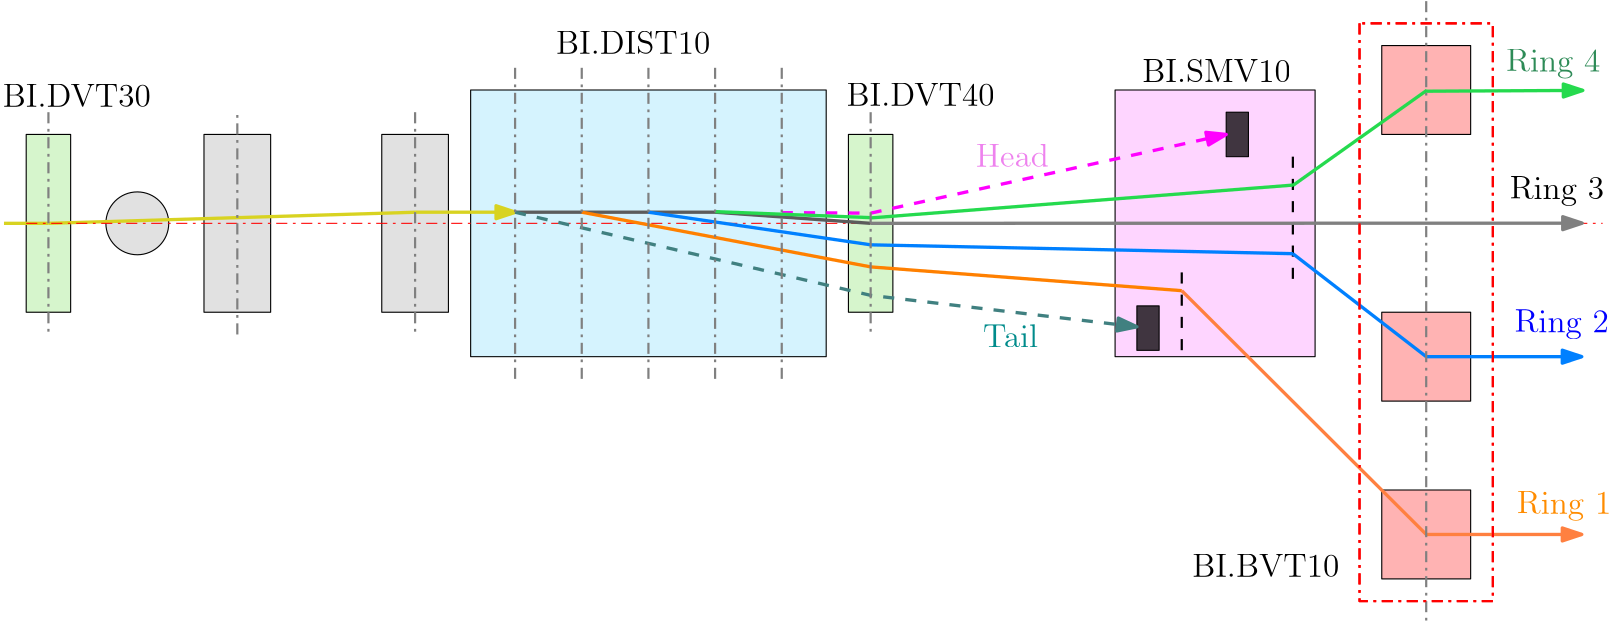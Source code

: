 <?xml version="1.0"?>
<!DOCTYPE ipe SYSTEM "ipe.dtd">
<ipe version="70218" creator="Ipe 7.2.24">
<info created="D:20220323162813" modified="D:20220323174515"/>
<ipestyle name="basic">
<symbol name="arrow/arc(spx)">
<path stroke="sym-stroke" fill="sym-stroke" pen="sym-pen">
0 0 m
-1 0.333 l
-1 -0.333 l
h
</path>
</symbol>
<symbol name="arrow/farc(spx)">
<path stroke="sym-stroke" fill="white" pen="sym-pen">
0 0 m
-1 0.333 l
-1 -0.333 l
h
</path>
</symbol>
<symbol name="arrow/ptarc(spx)">
<path stroke="sym-stroke" fill="sym-stroke" pen="sym-pen">
0 0 m
-1 0.333 l
-0.8 0 l
-1 -0.333 l
h
</path>
</symbol>
<symbol name="arrow/fptarc(spx)">
<path stroke="sym-stroke" fill="white" pen="sym-pen">
0 0 m
-1 0.333 l
-0.8 0 l
-1 -0.333 l
h
</path>
</symbol>
<symbol name="mark/circle(sx)" transformations="translations">
<path fill="sym-stroke">
0.6 0 0 0.6 0 0 e
0.4 0 0 0.4 0 0 e
</path>
</symbol>
<symbol name="mark/disk(sx)" transformations="translations">
<path fill="sym-stroke">
0.6 0 0 0.6 0 0 e
</path>
</symbol>
<symbol name="mark/fdisk(sfx)" transformations="translations">
<group>
<path fill="sym-fill">
0.5 0 0 0.5 0 0 e
</path>
<path fill="sym-stroke" fillrule="eofill">
0.6 0 0 0.6 0 0 e
0.4 0 0 0.4 0 0 e
</path>
</group>
</symbol>
<symbol name="mark/box(sx)" transformations="translations">
<path fill="sym-stroke" fillrule="eofill">
-0.6 -0.6 m
0.6 -0.6 l
0.6 0.6 l
-0.6 0.6 l
h
-0.4 -0.4 m
0.4 -0.4 l
0.4 0.4 l
-0.4 0.4 l
h
</path>
</symbol>
<symbol name="mark/square(sx)" transformations="translations">
<path fill="sym-stroke">
-0.6 -0.6 m
0.6 -0.6 l
0.6 0.6 l
-0.6 0.6 l
h
</path>
</symbol>
<symbol name="mark/fsquare(sfx)" transformations="translations">
<group>
<path fill="sym-fill">
-0.5 -0.5 m
0.5 -0.5 l
0.5 0.5 l
-0.5 0.5 l
h
</path>
<path fill="sym-stroke" fillrule="eofill">
-0.6 -0.6 m
0.6 -0.6 l
0.6 0.6 l
-0.6 0.6 l
h
-0.4 -0.4 m
0.4 -0.4 l
0.4 0.4 l
-0.4 0.4 l
h
</path>
</group>
</symbol>
<symbol name="mark/cross(sx)" transformations="translations">
<group>
<path fill="sym-stroke">
-0.43 -0.57 m
0.57 0.43 l
0.43 0.57 l
-0.57 -0.43 l
h
</path>
<path fill="sym-stroke">
-0.43 0.57 m
0.57 -0.43 l
0.43 -0.57 l
-0.57 0.43 l
h
</path>
</group>
</symbol>
<symbol name="arrow/fnormal(spx)">
<path stroke="sym-stroke" fill="white" pen="sym-pen">
0 0 m
-1 0.333 l
-1 -0.333 l
h
</path>
</symbol>
<symbol name="arrow/pointed(spx)">
<path stroke="sym-stroke" fill="sym-stroke" pen="sym-pen">
0 0 m
-1 0.333 l
-0.8 0 l
-1 -0.333 l
h
</path>
</symbol>
<symbol name="arrow/fpointed(spx)">
<path stroke="sym-stroke" fill="white" pen="sym-pen">
0 0 m
-1 0.333 l
-0.8 0 l
-1 -0.333 l
h
</path>
</symbol>
<symbol name="arrow/linear(spx)">
<path stroke="sym-stroke" pen="sym-pen">
-1 0.333 m
0 0 l
-1 -0.333 l
</path>
</symbol>
<symbol name="arrow/fdouble(spx)">
<path stroke="sym-stroke" fill="white" pen="sym-pen">
0 0 m
-1 0.333 l
-1 -0.333 l
h
-1 0 m
-2 0.333 l
-2 -0.333 l
h
</path>
</symbol>
<symbol name="arrow/double(spx)">
<path stroke="sym-stroke" fill="sym-stroke" pen="sym-pen">
0 0 m
-1 0.333 l
-1 -0.333 l
h
-1 0 m
-2 0.333 l
-2 -0.333 l
h
</path>
</symbol>
<symbol name="arrow/mid-normal(spx)">
<path stroke="sym-stroke" fill="sym-stroke" pen="sym-pen">
0.5 0 m
-0.5 0.333 l
-0.5 -0.333 l
h
</path>
</symbol>
<symbol name="arrow/mid-fnormal(spx)">
<path stroke="sym-stroke" fill="white" pen="sym-pen">
0.5 0 m
-0.5 0.333 l
-0.5 -0.333 l
h
</path>
</symbol>
<symbol name="arrow/mid-pointed(spx)">
<path stroke="sym-stroke" fill="sym-stroke" pen="sym-pen">
0.5 0 m
-0.5 0.333 l
-0.3 0 l
-0.5 -0.333 l
h
</path>
</symbol>
<symbol name="arrow/mid-fpointed(spx)">
<path stroke="sym-stroke" fill="white" pen="sym-pen">
0.5 0 m
-0.5 0.333 l
-0.3 0 l
-0.5 -0.333 l
h
</path>
</symbol>
<symbol name="arrow/mid-double(spx)">
<path stroke="sym-stroke" fill="sym-stroke" pen="sym-pen">
1 0 m
0 0.333 l
0 -0.333 l
h
0 0 m
-1 0.333 l
-1 -0.333 l
h
</path>
</symbol>
<symbol name="arrow/mid-fdouble(spx)">
<path stroke="sym-stroke" fill="white" pen="sym-pen">
1 0 m
0 0.333 l
0 -0.333 l
h
0 0 m
-1 0.333 l
-1 -0.333 l
h
</path>
</symbol>
<anglesize name="22.5 deg" value="22.5"/>
<anglesize name="30 deg" value="30"/>
<anglesize name="45 deg" value="45"/>
<anglesize name="60 deg" value="60"/>
<anglesize name="90 deg" value="90"/>
<arrowsize name="large" value="10"/>
<arrowsize name="small" value="5"/>
<arrowsize name="tiny" value="3"/>
<color name="blue" value="0 0 1"/>
<color name="brown" value="0.647 0.165 0.165"/>
<color name="darkblue" value="0 0 0.545"/>
<color name="darkcyan" value="0 0.545 0.545"/>
<color name="darkgray" value="0.663"/>
<color name="darkgreen" value="0 0.392 0"/>
<color name="darkmagenta" value="0.545 0 0.545"/>
<color name="darkorange" value="1 0.549 0"/>
<color name="darkred" value="0.545 0 0"/>
<color name="gold" value="1 0.843 0"/>
<color name="gray" value="0.745"/>
<color name="green" value="0 1 0"/>
<color name="lightblue" value="0.678 0.847 0.902"/>
<color name="lightcyan" value="0.878 1 1"/>
<color name="lightgray" value="0.827"/>
<color name="lightgreen" value="0.565 0.933 0.565"/>
<color name="lightyellow" value="1 1 0.878"/>
<color name="navy" value="0 0 0.502"/>
<color name="orange" value="1 0.647 0"/>
<color name="pink" value="1 0.753 0.796"/>
<color name="purple" value="0.627 0.125 0.941"/>
<color name="red" value="1 0 0"/>
<color name="seagreen" value="0.18 0.545 0.341"/>
<color name="turquoise" value="0.251 0.878 0.816"/>
<color name="violet" value="0.933 0.51 0.933"/>
<color name="yellow" value="1 1 0"/>
<dashstyle name="dash dot dotted" value="[4 2 1 2 1 2] 0"/>
<dashstyle name="dash dotted" value="[4 2 1 2] 0"/>
<dashstyle name="dashed" value="[4] 0"/>
<dashstyle name="dotted" value="[1 3] 0"/>
<gridsize name="10 pts (~3.5 mm)" value="10"/>
<gridsize name="14 pts (~5 mm)" value="14"/>
<gridsize name="16 pts (~6 mm)" value="16"/>
<gridsize name="20 pts (~7 mm)" value="20"/>
<gridsize name="28 pts (~10 mm)" value="28"/>
<gridsize name="32 pts (~12 mm)" value="32"/>
<gridsize name="4 pts" value="4"/>
<gridsize name="56 pts (~20 mm)" value="56"/>
<gridsize name="8 pts (~3 mm)" value="8"/>
<opacity name="10%" value="0.1"/>
<opacity name="30%" value="0.3"/>
<opacity name="50%" value="0.5"/>
<opacity name="75%" value="0.75"/>
<pen name="fat" value="1.2"/>
<pen name="heavier" value="0.8"/>
<pen name="ultrafat" value="2"/>
<symbolsize name="large" value="5"/>
<symbolsize name="small" value="2"/>
<symbolsize name="tiny" value="1.1"/>
<textsize name="Huge" value="\Huge"/>
<textsize name="LARGE" value="\LARGE"/>
<textsize name="Large" value="\Large"/>
<textsize name="footnote" value="\footnotesize"/>
<textsize name="huge" value="\huge"/>
<textsize name="large" value="\large"/>
<textsize name="small" value="\small"/>
<textsize name="tiny" value="\tiny"/>
<textstyle name="center" begin="\begin{center}" end="\end{center}"/>
<textstyle name="item" begin="\begin{itemize}\item{}" end="\end{itemize}"/>
<textstyle name="itemize" begin="\begin{itemize}" end="\end{itemize}"/>
<tiling name="falling" angle="-60" step="4" width="1"/>
<tiling name="rising" angle="30" step="4" width="1"/>
</ipestyle>
<page>
<layer name="alpha"/>
<view layers="alpha" active="alpha"/>
<path layer="alpha" matrix="1.33333 0 0 0.857143 5.33333 66.2857" stroke="0" fill="0.447 0.839 0.988" opacity="30%" stroke-opacity="opaque">
128 576 m
128 464 l
224 464 l
224 576 l
h
</path>
<path matrix="0.75 0 0 0.888889 78 53.3333" stroke="black" fill="0.882">
88 552 m
88 480 l
120 480 l
120 552 l
h
</path>
<path matrix="0.75 0 0 0.888889 14 53.3333" stroke="black" fill="0.882">
88 552 m
88 480 l
120 480 l
120 552 l
h
</path>
<path matrix="1 0 0 0.888889 -56 53.3333" stroke="black" fill="0.467 0.871 0.329" opacity="30%" stroke-opacity="opaque">
72 552 m
72 480 l
88 480 l
88 552 l
h
</path>
<path matrix="1 0 0 0.888889 240 53.3333" stroke="black" fill="0.467 0.871 0.329" opacity="30%" stroke-opacity="opaque">
72 552 m
72 480 l
88 480 l
88 552 l
h
</path>
<path matrix="1 0 0 0.75 -104 128" stroke="black" fill="0.98 0.443 0.992" opacity="30%" stroke-opacity="opaque">
512 576 m
512 448 l
584 448 l
584 576 l
h
</path>
<path matrix="1 0 0 1 -24 0" stroke="0" fill="0.882" dash="dashed" pen="heavier">
496 536 m
496 488 l
</path>
<path matrix="1 0 0 1 -24 2.33814" stroke="0" fill="0.882" dash="dashed" pen="heavier">
456 464 m
456 496 l
</path>
<path matrix="1 0 0 1 -24.1519 2.27818" stroke="0" fill="0" opacity="75%" stroke-opacity="opaque">
440 480 m
440 464 l
448 464 l
448 480 l
h
</path>
<path matrix="1 0 0 1 -24 0" stroke="0" fill="0" opacity="75%" stroke-opacity="opaque">
472 552 m
472 536 l
480 536 l
480 552 l
h
</path>
<path stroke="black" fill="0.882">
11.3137 0 0 11.3137 56 512 e
</path>
<text matrix="1 0 0 1 -8.43264 89.9957" transformations="translations" pos="16 464" stroke="black" type="label" width="53.315" height="8.169" depth="0" valign="baseline" size="large">BI.DVT30</text>
<text matrix="1 0 0 1 -8.68687 106.287" transformations="translations" pos="320 448" stroke="black" type="label" width="53.315" height="8.169" depth="0" valign="baseline" size="large">BI.DVT40</text>
<text matrix="1 0 0 1 -1.29419 -18.9453" transformations="translations" pos="208 592" stroke="black" type="label" width="55.591" height="8.169" depth="0" valign="baseline" size="large">BI.DIST10</text>
<text matrix="1 0 0 1 -30.2483 -29.1304" transformations="translations" pos="448 592" stroke="black" type="label" width="53.475" height="8.169" depth="0" valign="baseline" size="large">BI.SMV10</text>
<path matrix="0.75 0 0 0.742857 112 108.571" stroke="1 0 0" dash="dash dotted" pen="heavier">
512 640 m
512 360 l
576 360 l
576 640 l
h
</path>
<path matrix="0.666667 0 0 0.666667 168 154.667" stroke="black" fill="1 0 0" opacity="30%" stroke-opacity="opaque">
504 632 m
504 584 l
552 584 l
552 632 l
h
</path>
<path stroke="black" fill="0.882">
504 584 m
504 584 l
504 584 l
504 584 l
h
</path>
<text matrix="1 0 0 1 -4.26661 -15.2476" transformations="translations" pos="440 400" stroke="black" type="label" width="52.99" height="8.169" depth="0" valign="baseline" size="large">BI.BVT10</text>
<path stroke="0.847 0.827 0.129" fill="1 0 0" pen="fat" opacity="30%" stroke-opacity="opaque">
8 512 m
24 512 l
</path>
<path stroke="0.847 0.827 0.129" fill="1 0 0" pen="fat" opacity="30%" stroke-opacity="opaque">
24 512 m
156 516 l
</path>
<path stroke="0.847 0.827 0.129" fill="1 0 0" pen="fat" arrow="normal/normal" opacity="30%" stroke-opacity="opaque">
156 516 m
192.143 516 l
</path>
<path stroke="1 0 0" fill="1 0 0" dash="dash dotted" opacity="30%" stroke-opacity="opaque">
16 512 m
583.507 512 l
</path>
<path stroke="0.361" fill="1 0 0" pen="fat" opacity="30%" stroke-opacity="opaque">
192 516 m
264.232 516 l
</path>
<path stroke="0.361" fill="1 0 0" pen="fat" opacity="30%" stroke-opacity="opaque">
264 516 m
320 512 l
</path>
<path stroke="0.502" fill="1 0 0" pen="fat" arrow="normal/normal" opacity="30%" stroke-opacity="opaque">
320 512 m
576.151 512.059 l
</path>
<path stroke="0.251 0.502 0.502" dash="dashed" pen="fat" arrow="normal/normal" opacity="30%" stroke-opacity="opaque">
192 516 m
320 486.078 l
415.848 474.755 l
</path>
<path stroke="1 0.502 0" pen="fat" opacity="30%" stroke-opacity="opaque">
216 516 m
320 496.315 l
</path>
<path stroke="0 0.502 1" pen="fat" opacity="30%" stroke-opacity="opaque">
240 516 m
320 504.262 l
</path>
<path stroke="1 0 1" dash="dashed" pen="fat" opacity="30%" stroke-opacity="opaque">
288 515.857 m
320 515.666 l
</path>
<path stroke="0.145 0.855 0.306" pen="fat" opacity="30%" stroke-opacity="opaque">
264.019 516.206 m
319.902 514.046 l
</path>
<path stroke="1 0 1" dash="dashed" pen="fat" arrow="normal/normal" opacity="30%" stroke-opacity="opaque">
320 515.666 m
448 544 l
</path>
<path stroke="0.145 0.855 0.306" pen="fat" opacity="30%" stroke-opacity="opaque">
320 513.95 m
472 525.771 l
</path>
<path stroke="0 0.502 1" pen="fat" opacity="30%" stroke-opacity="opaque">
320 504.262 m
472 501.069 l
</path>
<path stroke="1 0.502 0" pen="fat" opacity="30%" stroke-opacity="opaque">
320 496.315 m
432 487.749 l
</path>
<path matrix="0.317512 0 0 2.90146 370.396 -965.577" stroke="0.145 0.855 0.306" pen="fat" opacity="30%" stroke-opacity="opaque">
320 513.95 m
472 525.771 l
</path>
<path matrix="0.370348 0 0 0.0244591 401.567 546.997" stroke="0.145 0.855 0.306" pen="fat" arrow="normal/normal" opacity="30%" stroke-opacity="opaque">
320 513.95 m
472 525.771 l
</path>
<path matrix="0.666667 0 0 0.666667 168 58.667" stroke="black" fill="1 0 0" opacity="30%" stroke-opacity="opaque">
504 632 m
504 584 l
552 584 l
552 632 l
h
</path>
<path matrix="0.666667 0 0 0.666667 168 -5.333" stroke="black" fill="1 0 0" opacity="30%" stroke-opacity="opaque">
504 632 m
504 584 l
552 584 l
552 632 l
h
</path>
<path stroke="0 0.502 1" pen="fat" opacity="30%" stroke-opacity="opaque">
472 501.069 m
520 464 l
</path>
<path stroke="0 0.502 1" pen="fat" arrow="normal/normal" opacity="30%" stroke-opacity="opaque">
520 464 m
576 464 l
</path>
<path stroke="1 0.502 0.251" pen="fat" arrow="normal/normal" opacity="30%" stroke-opacity="opaque">
432 487.749 m
520 400 l
576 400 l
</path>
<path stroke="0.502" dash="dash dotted" pen="heavier" opacity="30%" stroke-opacity="opaque">
520 592 m
520 368 l
</path>
<path stroke="0.502" dash="dash dotted" pen="heavier" opacity="30%" stroke-opacity="opaque">
320 552 m
320 472 l
</path>
<path stroke="0.502" dash="dash dotted" pen="heavier" opacity="30%" stroke-opacity="opaque">
192 568 m
192 456 l
</path>
<path stroke="0.502" dash="dash dotted" pen="heavier" opacity="30%" stroke-opacity="opaque">
216 568 m
216 456 l
</path>
<path stroke="0.502" dash="dash dotted" pen="heavier" opacity="30%" stroke-opacity="opaque">
240 568 m
240 456 l
</path>
<path stroke="0.502" dash="dash dotted" pen="heavier" opacity="30%" stroke-opacity="opaque">
264 568 m
264 456 l
</path>
<path stroke="0.502" dash="dash dotted" pen="heavier" opacity="30%" stroke-opacity="opaque">
288 568 m
288 456 l
</path>
<path stroke="0.502" dash="dash dotted" pen="heavier" opacity="30%" stroke-opacity="opaque">
24 552 m
24 472 l
</path>
<path stroke="0.502" dash="dash dotted" pen="heavier" opacity="30%" stroke-opacity="opaque">
92 472 m
92 552 l
</path>
<path stroke="0.502" dash="dash dotted" pen="heavier" opacity="30%" stroke-opacity="opaque">
156 552 m
156 472 l
</path>
<path matrix="0.75 0 0 0.742857 112 108.571" stroke="1 0 0" dash="dash dotted" pen="heavier">
512 640 m
512 360 l
576 360 l
576 640 l
h
</path>
<text matrix="1 0 0 1 37.6393 -81.7681" transformations="translations" pos="511.1 648.401" stroke="seagreen" type="label" width="33.978" height="8.174" depth="2.32" valign="baseline" size="large">Ring 4</text>
<text matrix="1 0 0 1 -12.5464 -7.78744" transformations="translations" pos="562.583 528.561" stroke="black" type="label" width="33.978" height="8.174" depth="2.32" valign="baseline" size="large">Ring 3</text>
<text matrix="1 0 0 1 -9.51798 -10.3833" transformations="translations" pos="561.286 483.134" stroke="blue" type="label" width="33.978" height="8.174" depth="2.32" valign="baseline" size="large">Ring 2</text>
<text matrix="1 0 0 1 -7.78744 -4.75899" transformations="translations" pos="560.42 412.182" stroke="darkorange" type="label" width="33.978" height="8.174" depth="2.32" valign="baseline" size="large">Ring 1</text>
<text matrix="1 0 0 1 -30.6375 -15.6518" transformations="translations" pos="388.432 548.015" stroke="violet" type="label" width="26.334" height="8.302" depth="0" valign="baseline" size="large">Head</text>
<text matrix="1 0 0 1 -50.9515 14.6527" transformations="translations" pos="411.41 452.772" stroke="darkcyan" type="label" width="19.835" height="8.302" depth="0" valign="baseline" size="large">Tail</text>
</page>
</ipe>
